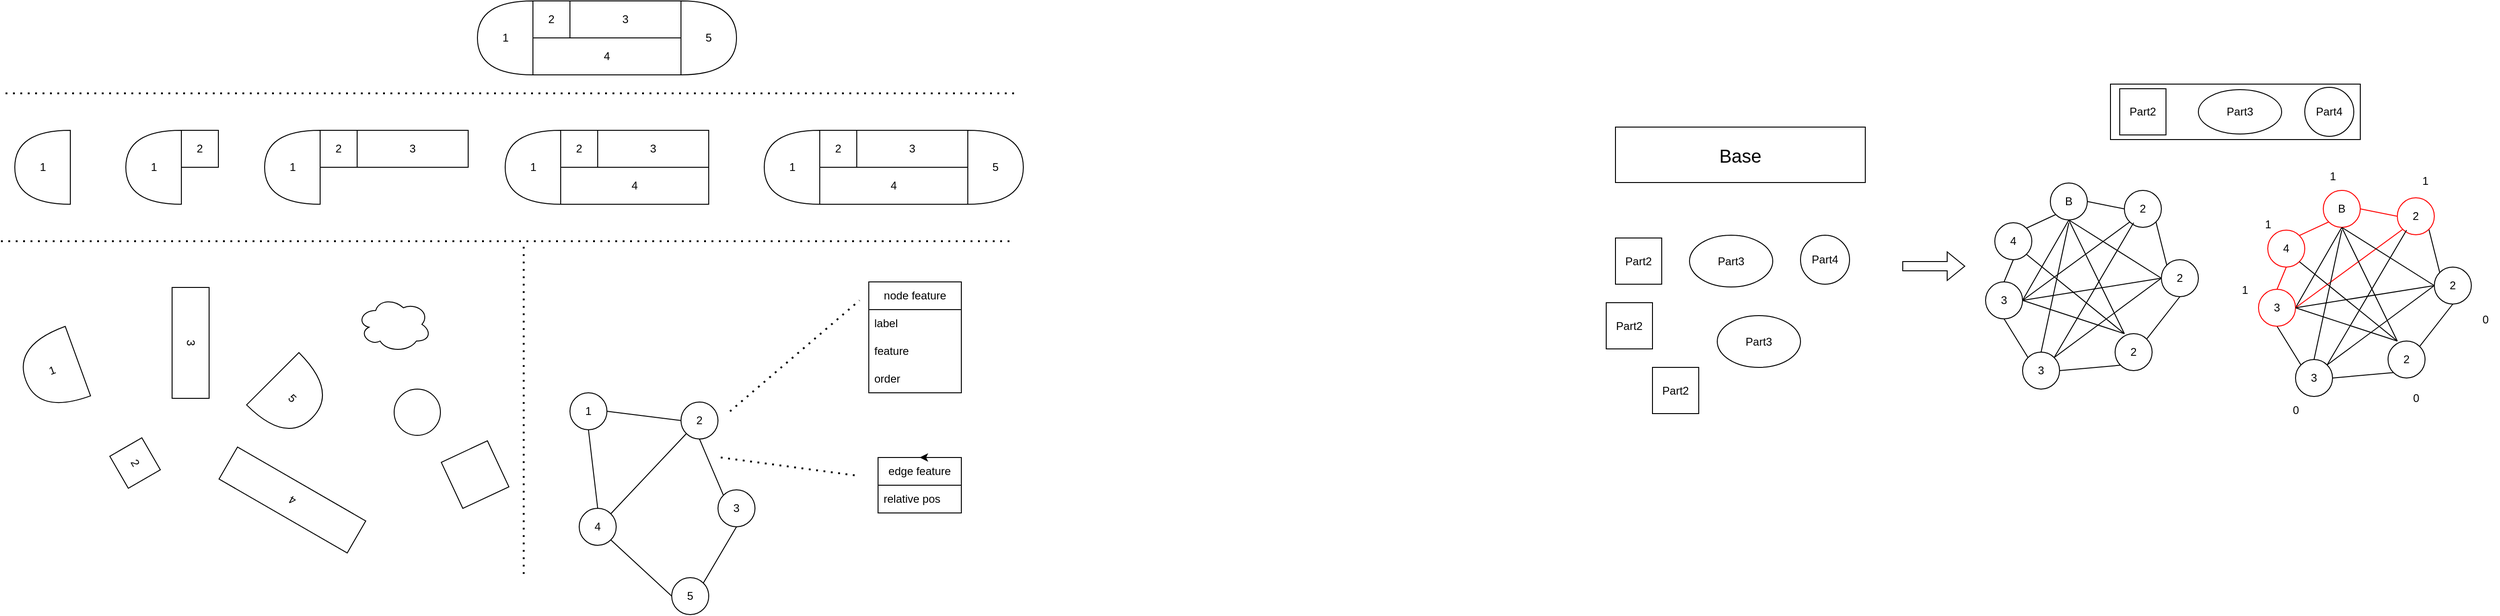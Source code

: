 <mxfile version="21.2.1" type="device">
  <diagram name="Page-1" id="t5FouNlxJUMaUiQwsQsk">
    <mxGraphModel dx="1819" dy="635" grid="1" gridSize="10" guides="1" tooltips="1" connect="1" arrows="1" fold="1" page="1" pageScale="1" pageWidth="827" pageHeight="1169" math="0" shadow="0">
      <root>
        <mxCell id="0" />
        <mxCell id="1" parent="0" />
        <mxCell id="TucZAH5Yyn0gXILIAprT-1" value="5" style="shape=or;whiteSpace=wrap;html=1;" parent="1" vertex="1">
          <mxGeometry x="730" y="100" width="60" height="80" as="geometry" />
        </mxCell>
        <mxCell id="TucZAH5Yyn0gXILIAprT-3" value="2" style="whiteSpace=wrap;html=1;aspect=fixed;" parent="1" vertex="1">
          <mxGeometry x="570" y="100" width="40" height="40" as="geometry" />
        </mxCell>
        <mxCell id="TucZAH5Yyn0gXILIAprT-4" value="3" style="rounded=0;whiteSpace=wrap;html=1;" parent="1" vertex="1">
          <mxGeometry x="610" y="100" width="120" height="40" as="geometry" />
        </mxCell>
        <mxCell id="TucZAH5Yyn0gXILIAprT-5" value="4" style="rounded=0;whiteSpace=wrap;html=1;" parent="1" vertex="1">
          <mxGeometry x="570" y="140" width="160" height="40" as="geometry" />
        </mxCell>
        <mxCell id="TucZAH5Yyn0gXILIAprT-7" value="" style="group" parent="1" vertex="1" connectable="0">
          <mxGeometry x="510" y="100" width="60" height="80" as="geometry" />
        </mxCell>
        <mxCell id="TucZAH5Yyn0gXILIAprT-2" value="" style="shape=or;whiteSpace=wrap;html=1;rotation=-180;" parent="TucZAH5Yyn0gXILIAprT-7" vertex="1">
          <mxGeometry width="60" height="80" as="geometry" />
        </mxCell>
        <mxCell id="TucZAH5Yyn0gXILIAprT-6" value="1" style="text;html=1;align=center;verticalAlign=middle;resizable=0;points=[];autosize=1;strokeColor=none;fillColor=none;" parent="TucZAH5Yyn0gXILIAprT-7" vertex="1">
          <mxGeometry x="15" y="25" width="30" height="30" as="geometry" />
        </mxCell>
        <mxCell id="TucZAH5Yyn0gXILIAprT-8" value="" style="group" parent="1" vertex="1" connectable="0">
          <mxGeometry x="10" y="240" width="60" height="80" as="geometry" />
        </mxCell>
        <mxCell id="TucZAH5Yyn0gXILIAprT-9" value="" style="shape=or;whiteSpace=wrap;html=1;rotation=-180;" parent="TucZAH5Yyn0gXILIAprT-8" vertex="1">
          <mxGeometry width="60" height="80" as="geometry" />
        </mxCell>
        <mxCell id="TucZAH5Yyn0gXILIAprT-10" value="1" style="text;html=1;align=center;verticalAlign=middle;resizable=0;points=[];autosize=1;strokeColor=none;fillColor=none;" parent="TucZAH5Yyn0gXILIAprT-8" vertex="1">
          <mxGeometry x="15" y="25" width="30" height="30" as="geometry" />
        </mxCell>
        <mxCell id="TucZAH5Yyn0gXILIAprT-12" value="3" style="rounded=0;whiteSpace=wrap;html=1;" parent="1" vertex="1">
          <mxGeometry x="380" y="240" width="120" height="40" as="geometry" />
        </mxCell>
        <mxCell id="TucZAH5Yyn0gXILIAprT-17" value="" style="group" parent="1" vertex="1" connectable="0">
          <mxGeometry x="130" y="240" width="60" height="80" as="geometry" />
        </mxCell>
        <mxCell id="TucZAH5Yyn0gXILIAprT-18" value="" style="shape=or;whiteSpace=wrap;html=1;rotation=-180;" parent="TucZAH5Yyn0gXILIAprT-17" vertex="1">
          <mxGeometry width="60" height="80" as="geometry" />
        </mxCell>
        <mxCell id="TucZAH5Yyn0gXILIAprT-19" value="1" style="text;html=1;align=center;verticalAlign=middle;resizable=0;points=[];autosize=1;strokeColor=none;fillColor=none;" parent="TucZAH5Yyn0gXILIAprT-17" vertex="1">
          <mxGeometry x="15" y="25" width="30" height="30" as="geometry" />
        </mxCell>
        <mxCell id="TucZAH5Yyn0gXILIAprT-20" value="2" style="whiteSpace=wrap;html=1;aspect=fixed;" parent="1" vertex="1">
          <mxGeometry x="190" y="240" width="40" height="40" as="geometry" />
        </mxCell>
        <mxCell id="TucZAH5Yyn0gXILIAprT-21" value="" style="group" parent="1" vertex="1" connectable="0">
          <mxGeometry x="280" y="240" width="60" height="80" as="geometry" />
        </mxCell>
        <mxCell id="TucZAH5Yyn0gXILIAprT-22" value="" style="shape=or;whiteSpace=wrap;html=1;rotation=-180;" parent="TucZAH5Yyn0gXILIAprT-21" vertex="1">
          <mxGeometry width="60" height="80" as="geometry" />
        </mxCell>
        <mxCell id="TucZAH5Yyn0gXILIAprT-23" value="1" style="text;html=1;align=center;verticalAlign=middle;resizable=0;points=[];autosize=1;strokeColor=none;fillColor=none;" parent="TucZAH5Yyn0gXILIAprT-21" vertex="1">
          <mxGeometry x="15" y="25" width="30" height="30" as="geometry" />
        </mxCell>
        <mxCell id="TucZAH5Yyn0gXILIAprT-24" value="2" style="whiteSpace=wrap;html=1;aspect=fixed;" parent="1" vertex="1">
          <mxGeometry x="340" y="240" width="40" height="40" as="geometry" />
        </mxCell>
        <mxCell id="TucZAH5Yyn0gXILIAprT-25" value="3" style="rounded=0;whiteSpace=wrap;html=1;" parent="1" vertex="1">
          <mxGeometry x="640" y="240" width="120" height="40" as="geometry" />
        </mxCell>
        <mxCell id="TucZAH5Yyn0gXILIAprT-26" value="" style="group" parent="1" vertex="1" connectable="0">
          <mxGeometry x="540" y="240" width="60" height="80" as="geometry" />
        </mxCell>
        <mxCell id="TucZAH5Yyn0gXILIAprT-27" value="" style="shape=or;whiteSpace=wrap;html=1;rotation=-180;" parent="TucZAH5Yyn0gXILIAprT-26" vertex="1">
          <mxGeometry width="60" height="80" as="geometry" />
        </mxCell>
        <mxCell id="TucZAH5Yyn0gXILIAprT-28" value="1" style="text;html=1;align=center;verticalAlign=middle;resizable=0;points=[];autosize=1;strokeColor=none;fillColor=none;" parent="TucZAH5Yyn0gXILIAprT-26" vertex="1">
          <mxGeometry x="15" y="25" width="30" height="30" as="geometry" />
        </mxCell>
        <mxCell id="TucZAH5Yyn0gXILIAprT-29" value="2" style="whiteSpace=wrap;html=1;aspect=fixed;" parent="1" vertex="1">
          <mxGeometry x="600" y="240" width="40" height="40" as="geometry" />
        </mxCell>
        <mxCell id="TucZAH5Yyn0gXILIAprT-30" value="4" style="rounded=0;whiteSpace=wrap;html=1;" parent="1" vertex="1">
          <mxGeometry x="600" y="280" width="160" height="40" as="geometry" />
        </mxCell>
        <mxCell id="TucZAH5Yyn0gXILIAprT-31" value="5" style="shape=or;whiteSpace=wrap;html=1;" parent="1" vertex="1">
          <mxGeometry x="1040" y="240" width="60" height="80" as="geometry" />
        </mxCell>
        <mxCell id="TucZAH5Yyn0gXILIAprT-32" value="2" style="whiteSpace=wrap;html=1;aspect=fixed;" parent="1" vertex="1">
          <mxGeometry x="880" y="240" width="40" height="40" as="geometry" />
        </mxCell>
        <mxCell id="TucZAH5Yyn0gXILIAprT-33" value="3" style="rounded=0;whiteSpace=wrap;html=1;" parent="1" vertex="1">
          <mxGeometry x="920" y="240" width="120" height="40" as="geometry" />
        </mxCell>
        <mxCell id="TucZAH5Yyn0gXILIAprT-34" value="4" style="rounded=0;whiteSpace=wrap;html=1;" parent="1" vertex="1">
          <mxGeometry x="880" y="280" width="160" height="40" as="geometry" />
        </mxCell>
        <mxCell id="TucZAH5Yyn0gXILIAprT-35" value="" style="group" parent="1" vertex="1" connectable="0">
          <mxGeometry x="820" y="240" width="60" height="80" as="geometry" />
        </mxCell>
        <mxCell id="TucZAH5Yyn0gXILIAprT-36" value="" style="shape=or;whiteSpace=wrap;html=1;rotation=-180;" parent="TucZAH5Yyn0gXILIAprT-35" vertex="1">
          <mxGeometry width="60" height="80" as="geometry" />
        </mxCell>
        <mxCell id="TucZAH5Yyn0gXILIAprT-37" value="1" style="text;html=1;align=center;verticalAlign=middle;resizable=0;points=[];autosize=1;strokeColor=none;fillColor=none;" parent="TucZAH5Yyn0gXILIAprT-35" vertex="1">
          <mxGeometry x="15" y="25" width="30" height="30" as="geometry" />
        </mxCell>
        <mxCell id="TucZAH5Yyn0gXILIAprT-38" value="5" style="shape=or;whiteSpace=wrap;html=1;rotation=45;" parent="1" vertex="1">
          <mxGeometry x="280" y="490" width="60" height="80" as="geometry" />
        </mxCell>
        <mxCell id="TucZAH5Yyn0gXILIAprT-39" value="2" style="whiteSpace=wrap;html=1;aspect=fixed;rotation=60;" parent="1" vertex="1">
          <mxGeometry x="120" y="580" width="40" height="40" as="geometry" />
        </mxCell>
        <mxCell id="TucZAH5Yyn0gXILIAprT-40" value="3" style="rounded=0;whiteSpace=wrap;html=1;rotation=90;" parent="1" vertex="1">
          <mxGeometry x="140" y="450" width="120" height="40" as="geometry" />
        </mxCell>
        <mxCell id="TucZAH5Yyn0gXILIAprT-41" value="4" style="rounded=0;whiteSpace=wrap;html=1;rotation=-150;" parent="1" vertex="1">
          <mxGeometry x="230" y="620" width="160" height="40" as="geometry" />
        </mxCell>
        <mxCell id="TucZAH5Yyn0gXILIAprT-42" value="" style="group;rotation=-20;" parent="1" vertex="1" connectable="0">
          <mxGeometry x="20" y="460" width="60" height="80" as="geometry" />
        </mxCell>
        <mxCell id="TucZAH5Yyn0gXILIAprT-43" value="" style="shape=or;whiteSpace=wrap;html=1;rotation=-200;" parent="TucZAH5Yyn0gXILIAprT-42" vertex="1">
          <mxGeometry width="60" height="80" as="geometry" />
        </mxCell>
        <mxCell id="TucZAH5Yyn0gXILIAprT-44" value="1" style="text;html=1;align=center;verticalAlign=middle;resizable=0;points=[];autosize=1;strokeColor=none;fillColor=none;rotation=-20;" parent="TucZAH5Yyn0gXILIAprT-42" vertex="1">
          <mxGeometry x="15" y="25" width="30" height="30" as="geometry" />
        </mxCell>
        <mxCell id="TucZAH5Yyn0gXILIAprT-45" value="" style="ellipse;whiteSpace=wrap;html=1;aspect=fixed;" parent="1" vertex="1">
          <mxGeometry x="420" y="520" width="50" height="50" as="geometry" />
        </mxCell>
        <mxCell id="TucZAH5Yyn0gXILIAprT-46" value="" style="ellipse;shape=cloud;whiteSpace=wrap;html=1;" parent="1" vertex="1">
          <mxGeometry x="380" y="420" width="80" height="60" as="geometry" />
        </mxCell>
        <mxCell id="TucZAH5Yyn0gXILIAprT-47" value="" style="whiteSpace=wrap;html=1;aspect=fixed;rotation=-25;" parent="1" vertex="1">
          <mxGeometry x="480" y="585" width="55" height="55" as="geometry" />
        </mxCell>
        <mxCell id="YpJqbOYXcXFQYlA_I8Vj-1" value="1" style="ellipse;whiteSpace=wrap;html=1;aspect=fixed;" parent="1" vertex="1">
          <mxGeometry x="610" y="524" width="40" height="40" as="geometry" />
        </mxCell>
        <mxCell id="YpJqbOYXcXFQYlA_I8Vj-6" style="rounded=0;orthogonalLoop=1;jettySize=auto;html=1;exitX=0;exitY=0.5;exitDx=0;exitDy=0;entryX=1;entryY=0.5;entryDx=0;entryDy=0;endArrow=none;endFill=0;" parent="1" source="YpJqbOYXcXFQYlA_I8Vj-2" target="YpJqbOYXcXFQYlA_I8Vj-1" edge="1">
          <mxGeometry relative="1" as="geometry" />
        </mxCell>
        <mxCell id="YpJqbOYXcXFQYlA_I8Vj-7" style="rounded=0;orthogonalLoop=1;jettySize=auto;html=1;exitX=0.5;exitY=1;exitDx=0;exitDy=0;entryX=0;entryY=0;entryDx=0;entryDy=0;endArrow=none;endFill=0;" parent="1" source="YpJqbOYXcXFQYlA_I8Vj-2" target="YpJqbOYXcXFQYlA_I8Vj-3" edge="1">
          <mxGeometry relative="1" as="geometry" />
        </mxCell>
        <mxCell id="YpJqbOYXcXFQYlA_I8Vj-2" value="2" style="ellipse;whiteSpace=wrap;html=1;aspect=fixed;" parent="1" vertex="1">
          <mxGeometry x="730" y="534" width="40" height="40" as="geometry" />
        </mxCell>
        <mxCell id="YpJqbOYXcXFQYlA_I8Vj-3" value="3" style="ellipse;whiteSpace=wrap;html=1;aspect=fixed;" parent="1" vertex="1">
          <mxGeometry x="770" y="629" width="40" height="40" as="geometry" />
        </mxCell>
        <mxCell id="YpJqbOYXcXFQYlA_I8Vj-8" style="rounded=0;orthogonalLoop=1;jettySize=auto;html=1;exitX=0.5;exitY=0;exitDx=0;exitDy=0;entryX=0.5;entryY=1;entryDx=0;entryDy=0;endArrow=none;endFill=0;" parent="1" source="YpJqbOYXcXFQYlA_I8Vj-4" target="YpJqbOYXcXFQYlA_I8Vj-1" edge="1">
          <mxGeometry relative="1" as="geometry" />
        </mxCell>
        <mxCell id="YpJqbOYXcXFQYlA_I8Vj-10" style="rounded=0;orthogonalLoop=1;jettySize=auto;html=1;exitX=1;exitY=0;exitDx=0;exitDy=0;entryX=0;entryY=1;entryDx=0;entryDy=0;endArrow=none;endFill=0;" parent="1" source="YpJqbOYXcXFQYlA_I8Vj-4" target="YpJqbOYXcXFQYlA_I8Vj-2" edge="1">
          <mxGeometry relative="1" as="geometry" />
        </mxCell>
        <mxCell id="YpJqbOYXcXFQYlA_I8Vj-11" style="rounded=0;orthogonalLoop=1;jettySize=auto;html=1;exitX=1;exitY=1;exitDx=0;exitDy=0;entryX=0;entryY=0.5;entryDx=0;entryDy=0;endArrow=none;endFill=0;" parent="1" source="YpJqbOYXcXFQYlA_I8Vj-4" target="YpJqbOYXcXFQYlA_I8Vj-5" edge="1">
          <mxGeometry relative="1" as="geometry" />
        </mxCell>
        <mxCell id="YpJqbOYXcXFQYlA_I8Vj-4" value="4" style="ellipse;whiteSpace=wrap;html=1;aspect=fixed;" parent="1" vertex="1">
          <mxGeometry x="620" y="649" width="40" height="40" as="geometry" />
        </mxCell>
        <mxCell id="YpJqbOYXcXFQYlA_I8Vj-12" style="rounded=0;orthogonalLoop=1;jettySize=auto;html=1;exitX=1;exitY=0;exitDx=0;exitDy=0;entryX=0.5;entryY=1;entryDx=0;entryDy=0;endArrow=none;endFill=0;" parent="1" source="YpJqbOYXcXFQYlA_I8Vj-5" target="YpJqbOYXcXFQYlA_I8Vj-3" edge="1">
          <mxGeometry relative="1" as="geometry" />
        </mxCell>
        <mxCell id="YpJqbOYXcXFQYlA_I8Vj-5" value="5" style="ellipse;whiteSpace=wrap;html=1;aspect=fixed;" parent="1" vertex="1">
          <mxGeometry x="720" y="724" width="40" height="40" as="geometry" />
        </mxCell>
        <mxCell id="YpJqbOYXcXFQYlA_I8Vj-13" value="node feature" style="swimlane;fontStyle=0;childLayout=stackLayout;horizontal=1;startSize=30;horizontalStack=0;resizeParent=1;resizeParentMax=0;resizeLast=0;collapsible=1;marginBottom=0;whiteSpace=wrap;html=1;" parent="1" vertex="1">
          <mxGeometry x="933" y="404" width="100" height="120" as="geometry" />
        </mxCell>
        <mxCell id="YpJqbOYXcXFQYlA_I8Vj-14" value="label" style="text;strokeColor=none;fillColor=none;align=left;verticalAlign=middle;spacingLeft=4;spacingRight=4;overflow=hidden;points=[[0,0.5],[1,0.5]];portConstraint=eastwest;rotatable=0;whiteSpace=wrap;html=1;" parent="YpJqbOYXcXFQYlA_I8Vj-13" vertex="1">
          <mxGeometry y="30" width="100" height="30" as="geometry" />
        </mxCell>
        <mxCell id="YpJqbOYXcXFQYlA_I8Vj-15" value="feature" style="text;strokeColor=none;fillColor=none;align=left;verticalAlign=middle;spacingLeft=4;spacingRight=4;overflow=hidden;points=[[0,0.5],[1,0.5]];portConstraint=eastwest;rotatable=0;whiteSpace=wrap;html=1;" parent="YpJqbOYXcXFQYlA_I8Vj-13" vertex="1">
          <mxGeometry y="60" width="100" height="30" as="geometry" />
        </mxCell>
        <mxCell id="YpJqbOYXcXFQYlA_I8Vj-16" value="order" style="text;strokeColor=none;fillColor=none;align=left;verticalAlign=middle;spacingLeft=4;spacingRight=4;overflow=hidden;points=[[0,0.5],[1,0.5]];portConstraint=eastwest;rotatable=0;whiteSpace=wrap;html=1;" parent="YpJqbOYXcXFQYlA_I8Vj-13" vertex="1">
          <mxGeometry y="90" width="100" height="30" as="geometry" />
        </mxCell>
        <mxCell id="YpJqbOYXcXFQYlA_I8Vj-19" value="" style="endArrow=none;dashed=1;html=1;dashPattern=1 3;strokeWidth=2;rounded=0;" parent="1" edge="1">
          <mxGeometry width="50" height="50" relative="1" as="geometry">
            <mxPoint x="783" y="544" as="sourcePoint" />
            <mxPoint x="923" y="424" as="targetPoint" />
          </mxGeometry>
        </mxCell>
        <mxCell id="YpJqbOYXcXFQYlA_I8Vj-21" value="edge feature" style="swimlane;fontStyle=0;childLayout=stackLayout;horizontal=1;startSize=30;horizontalStack=0;resizeParent=1;resizeParentMax=0;resizeLast=0;collapsible=1;marginBottom=0;whiteSpace=wrap;html=1;" parent="1" vertex="1">
          <mxGeometry x="943" y="594" width="90" height="60" as="geometry" />
        </mxCell>
        <mxCell id="YpJqbOYXcXFQYlA_I8Vj-22" value="relative pos" style="text;strokeColor=none;fillColor=none;align=left;verticalAlign=middle;spacingLeft=4;spacingRight=4;overflow=hidden;points=[[0,0.5],[1,0.5]];portConstraint=eastwest;rotatable=0;whiteSpace=wrap;html=1;" parent="YpJqbOYXcXFQYlA_I8Vj-21" vertex="1">
          <mxGeometry y="30" width="90" height="30" as="geometry" />
        </mxCell>
        <mxCell id="YpJqbOYXcXFQYlA_I8Vj-26" style="edgeStyle=orthogonalEdgeStyle;rounded=0;orthogonalLoop=1;jettySize=auto;html=1;exitX=0.75;exitY=0;exitDx=0;exitDy=0;entryX=0.5;entryY=0;entryDx=0;entryDy=0;" parent="1" source="YpJqbOYXcXFQYlA_I8Vj-21" target="YpJqbOYXcXFQYlA_I8Vj-21" edge="1">
          <mxGeometry relative="1" as="geometry" />
        </mxCell>
        <mxCell id="YpJqbOYXcXFQYlA_I8Vj-27" value="" style="endArrow=none;dashed=1;html=1;dashPattern=1 3;strokeWidth=2;rounded=0;" parent="1" edge="1">
          <mxGeometry width="50" height="50" relative="1" as="geometry">
            <mxPoint x="773" y="594" as="sourcePoint" />
            <mxPoint x="923" y="614" as="targetPoint" />
          </mxGeometry>
        </mxCell>
        <mxCell id="XgMX9Aq9Zta1VLVGYXDT-1" value="" style="endArrow=none;dashed=1;html=1;dashPattern=1 3;strokeWidth=2;rounded=0;" parent="1" edge="1">
          <mxGeometry width="50" height="50" relative="1" as="geometry">
            <mxPoint y="200" as="sourcePoint" />
            <mxPoint x="1090" y="200" as="targetPoint" />
          </mxGeometry>
        </mxCell>
        <mxCell id="XgMX9Aq9Zta1VLVGYXDT-2" value="" style="endArrow=none;dashed=1;html=1;dashPattern=1 3;strokeWidth=2;rounded=0;" parent="1" edge="1">
          <mxGeometry width="50" height="50" relative="1" as="geometry">
            <mxPoint x="-5" y="360" as="sourcePoint" />
            <mxPoint x="1085" y="360" as="targetPoint" />
          </mxGeometry>
        </mxCell>
        <mxCell id="XgMX9Aq9Zta1VLVGYXDT-3" value="" style="endArrow=none;dashed=1;html=1;dashPattern=1 3;strokeWidth=2;rounded=0;" parent="1" edge="1">
          <mxGeometry width="50" height="50" relative="1" as="geometry">
            <mxPoint x="560" y="720" as="sourcePoint" />
            <mxPoint x="560" y="360" as="targetPoint" />
          </mxGeometry>
        </mxCell>
        <mxCell id="BSkCamuPjItsBN7cK3fT-1" value="Base" style="rounded=0;whiteSpace=wrap;html=1;fontSize=20;" vertex="1" parent="1">
          <mxGeometry x="1740" y="236.5" width="270" height="60" as="geometry" />
        </mxCell>
        <mxCell id="BSkCamuPjItsBN7cK3fT-2" value="Part2" style="whiteSpace=wrap;html=1;aspect=fixed;" vertex="1" parent="1">
          <mxGeometry x="1740" y="356.5" width="50" height="50" as="geometry" />
        </mxCell>
        <mxCell id="BSkCamuPjItsBN7cK3fT-4" value="Part3" style="ellipse;whiteSpace=wrap;html=1;" vertex="1" parent="1">
          <mxGeometry x="1820" y="353.5" width="90" height="56" as="geometry" />
        </mxCell>
        <mxCell id="BSkCamuPjItsBN7cK3fT-5" value="Part4" style="ellipse;whiteSpace=wrap;html=1;aspect=fixed;" vertex="1" parent="1">
          <mxGeometry x="1940" y="353.5" width="53" height="53" as="geometry" />
        </mxCell>
        <mxCell id="BSkCamuPjItsBN7cK3fT-6" value="Part2" style="whiteSpace=wrap;html=1;aspect=fixed;" vertex="1" parent="1">
          <mxGeometry x="1730" y="426.5" width="50" height="50" as="geometry" />
        </mxCell>
        <mxCell id="BSkCamuPjItsBN7cK3fT-7" value="Part2" style="whiteSpace=wrap;html=1;aspect=fixed;" vertex="1" parent="1">
          <mxGeometry x="1780" y="496.5" width="50" height="50" as="geometry" />
        </mxCell>
        <mxCell id="BSkCamuPjItsBN7cK3fT-8" value="Part3" style="ellipse;whiteSpace=wrap;html=1;" vertex="1" parent="1">
          <mxGeometry x="1850" y="440.5" width="90" height="56" as="geometry" />
        </mxCell>
        <mxCell id="BSkCamuPjItsBN7cK3fT-9" value="2" style="ellipse;whiteSpace=wrap;html=1;aspect=fixed;" vertex="1" parent="1">
          <mxGeometry x="2330" y="380" width="40" height="40" as="geometry" />
        </mxCell>
        <mxCell id="BSkCamuPjItsBN7cK3fT-20" style="rounded=0;orthogonalLoop=1;jettySize=auto;html=1;exitX=1;exitY=0.5;exitDx=0;exitDy=0;entryX=0;entryY=0.5;entryDx=0;entryDy=0;endArrow=none;endFill=0;" edge="1" parent="1" source="BSkCamuPjItsBN7cK3fT-10" target="BSkCamuPjItsBN7cK3fT-18">
          <mxGeometry relative="1" as="geometry" />
        </mxCell>
        <mxCell id="BSkCamuPjItsBN7cK3fT-21" style="rounded=0;orthogonalLoop=1;jettySize=auto;html=1;exitX=0;exitY=1;exitDx=0;exitDy=0;entryX=1;entryY=0;entryDx=0;entryDy=0;endArrow=none;endFill=0;" edge="1" parent="1" source="BSkCamuPjItsBN7cK3fT-10" target="BSkCamuPjItsBN7cK3fT-19">
          <mxGeometry relative="1" as="geometry" />
        </mxCell>
        <mxCell id="BSkCamuPjItsBN7cK3fT-27" style="rounded=0;orthogonalLoop=1;jettySize=auto;html=1;exitX=0.5;exitY=1;exitDx=0;exitDy=0;entryX=1;entryY=0.5;entryDx=0;entryDy=0;endArrow=none;endFill=0;" edge="1" parent="1" source="BSkCamuPjItsBN7cK3fT-10" target="BSkCamuPjItsBN7cK3fT-15">
          <mxGeometry relative="1" as="geometry" />
        </mxCell>
        <mxCell id="BSkCamuPjItsBN7cK3fT-10" value="B" style="ellipse;whiteSpace=wrap;html=1;aspect=fixed;" vertex="1" parent="1">
          <mxGeometry x="2210" y="297" width="40" height="40" as="geometry" />
        </mxCell>
        <mxCell id="BSkCamuPjItsBN7cK3fT-11" value="" style="rounded=0;whiteSpace=wrap;html=1;fontSize=20;" vertex="1" parent="1">
          <mxGeometry x="2275" y="190" width="270" height="60" as="geometry" />
        </mxCell>
        <mxCell id="BSkCamuPjItsBN7cK3fT-12" value="Part2" style="whiteSpace=wrap;html=1;aspect=fixed;" vertex="1" parent="1">
          <mxGeometry x="2285" y="195" width="50" height="50" as="geometry" />
        </mxCell>
        <mxCell id="BSkCamuPjItsBN7cK3fT-13" value="Part3" style="ellipse;whiteSpace=wrap;html=1;" vertex="1" parent="1">
          <mxGeometry x="2370" y="196" width="90" height="48" as="geometry" />
        </mxCell>
        <mxCell id="BSkCamuPjItsBN7cK3fT-14" value="Part4" style="ellipse;whiteSpace=wrap;html=1;aspect=fixed;" vertex="1" parent="1">
          <mxGeometry x="2485" y="193.5" width="53" height="53" as="geometry" />
        </mxCell>
        <mxCell id="BSkCamuPjItsBN7cK3fT-23" style="rounded=0;orthogonalLoop=1;jettySize=auto;html=1;exitX=0.5;exitY=1;exitDx=0;exitDy=0;entryX=0;entryY=0;entryDx=0;entryDy=0;endArrow=none;endFill=0;" edge="1" parent="1" source="BSkCamuPjItsBN7cK3fT-15" target="BSkCamuPjItsBN7cK3fT-16">
          <mxGeometry relative="1" as="geometry" />
        </mxCell>
        <mxCell id="BSkCamuPjItsBN7cK3fT-15" value="3" style="ellipse;whiteSpace=wrap;html=1;aspect=fixed;" vertex="1" parent="1">
          <mxGeometry x="2140" y="404" width="40" height="40" as="geometry" />
        </mxCell>
        <mxCell id="BSkCamuPjItsBN7cK3fT-25" style="rounded=0;orthogonalLoop=1;jettySize=auto;html=1;exitX=1;exitY=0.5;exitDx=0;exitDy=0;entryX=0;entryY=1;entryDx=0;entryDy=0;endArrow=none;endFill=0;" edge="1" parent="1" source="BSkCamuPjItsBN7cK3fT-16" target="BSkCamuPjItsBN7cK3fT-17">
          <mxGeometry relative="1" as="geometry" />
        </mxCell>
        <mxCell id="BSkCamuPjItsBN7cK3fT-16" value="3" style="ellipse;whiteSpace=wrap;html=1;aspect=fixed;" vertex="1" parent="1">
          <mxGeometry x="2180" y="480" width="40" height="40" as="geometry" />
        </mxCell>
        <mxCell id="BSkCamuPjItsBN7cK3fT-26" style="rounded=0;orthogonalLoop=1;jettySize=auto;html=1;exitX=1;exitY=0;exitDx=0;exitDy=0;entryX=0.5;entryY=1;entryDx=0;entryDy=0;endArrow=none;endFill=0;" edge="1" parent="1" source="BSkCamuPjItsBN7cK3fT-17" target="BSkCamuPjItsBN7cK3fT-9">
          <mxGeometry relative="1" as="geometry" />
        </mxCell>
        <mxCell id="BSkCamuPjItsBN7cK3fT-17" value="2" style="ellipse;whiteSpace=wrap;html=1;aspect=fixed;" vertex="1" parent="1">
          <mxGeometry x="2280" y="460" width="40" height="40" as="geometry" />
        </mxCell>
        <mxCell id="BSkCamuPjItsBN7cK3fT-24" style="rounded=0;orthogonalLoop=1;jettySize=auto;html=1;exitX=1;exitY=1;exitDx=0;exitDy=0;entryX=0;entryY=0;entryDx=0;entryDy=0;endArrow=none;endFill=0;" edge="1" parent="1" source="BSkCamuPjItsBN7cK3fT-18" target="BSkCamuPjItsBN7cK3fT-9">
          <mxGeometry relative="1" as="geometry" />
        </mxCell>
        <mxCell id="BSkCamuPjItsBN7cK3fT-18" value="2" style="ellipse;whiteSpace=wrap;html=1;aspect=fixed;" vertex="1" parent="1">
          <mxGeometry x="2290" y="305" width="40" height="40" as="geometry" />
        </mxCell>
        <mxCell id="BSkCamuPjItsBN7cK3fT-22" style="rounded=0;orthogonalLoop=1;jettySize=auto;html=1;exitX=0.5;exitY=1;exitDx=0;exitDy=0;entryX=0.5;entryY=0;entryDx=0;entryDy=0;endArrow=none;endFill=0;" edge="1" parent="1" source="BSkCamuPjItsBN7cK3fT-19" target="BSkCamuPjItsBN7cK3fT-15">
          <mxGeometry relative="1" as="geometry" />
        </mxCell>
        <mxCell id="BSkCamuPjItsBN7cK3fT-19" value="4" style="ellipse;whiteSpace=wrap;html=1;aspect=fixed;" vertex="1" parent="1">
          <mxGeometry x="2150" y="340" width="40" height="40" as="geometry" />
        </mxCell>
        <mxCell id="BSkCamuPjItsBN7cK3fT-28" value="" style="endArrow=none;html=1;rounded=0;exitX=1;exitY=0.5;exitDx=0;exitDy=0;entryX=0;entryY=1;entryDx=0;entryDy=0;" edge="1" parent="1" source="BSkCamuPjItsBN7cK3fT-15" target="BSkCamuPjItsBN7cK3fT-18">
          <mxGeometry width="50" height="50" relative="1" as="geometry">
            <mxPoint x="2230" y="425" as="sourcePoint" />
            <mxPoint x="2280" y="375" as="targetPoint" />
          </mxGeometry>
        </mxCell>
        <mxCell id="BSkCamuPjItsBN7cK3fT-29" value="" style="endArrow=none;html=1;rounded=0;exitX=1;exitY=0.5;exitDx=0;exitDy=0;entryX=0;entryY=0.5;entryDx=0;entryDy=0;" edge="1" parent="1" source="BSkCamuPjItsBN7cK3fT-15" target="BSkCamuPjItsBN7cK3fT-9">
          <mxGeometry width="50" height="50" relative="1" as="geometry">
            <mxPoint x="2190" y="434" as="sourcePoint" />
            <mxPoint x="2306" y="349" as="targetPoint" />
          </mxGeometry>
        </mxCell>
        <mxCell id="BSkCamuPjItsBN7cK3fT-31" value="" style="endArrow=none;html=1;rounded=0;exitX=1;exitY=0.5;exitDx=0;exitDy=0;entryX=0.25;entryY=0;entryDx=0;entryDy=0;entryPerimeter=0;" edge="1" parent="1" source="BSkCamuPjItsBN7cK3fT-15" target="BSkCamuPjItsBN7cK3fT-17">
          <mxGeometry width="50" height="50" relative="1" as="geometry">
            <mxPoint x="2190" y="434" as="sourcePoint" />
            <mxPoint x="2210" y="490" as="targetPoint" />
          </mxGeometry>
        </mxCell>
        <mxCell id="BSkCamuPjItsBN7cK3fT-32" value="" style="endArrow=none;html=1;rounded=0;exitX=1;exitY=1;exitDx=0;exitDy=0;" edge="1" parent="1" source="BSkCamuPjItsBN7cK3fT-19">
          <mxGeometry width="50" height="50" relative="1" as="geometry">
            <mxPoint x="2190" y="434" as="sourcePoint" />
            <mxPoint x="2290" y="460" as="targetPoint" />
          </mxGeometry>
        </mxCell>
        <mxCell id="BSkCamuPjItsBN7cK3fT-33" value="" style="endArrow=none;html=1;rounded=0;exitX=0.5;exitY=1;exitDx=0;exitDy=0;" edge="1" parent="1" source="BSkCamuPjItsBN7cK3fT-10">
          <mxGeometry width="50" height="50" relative="1" as="geometry">
            <mxPoint x="2194" y="384" as="sourcePoint" />
            <mxPoint x="2290" y="460" as="targetPoint" />
          </mxGeometry>
        </mxCell>
        <mxCell id="BSkCamuPjItsBN7cK3fT-34" value="" style="endArrow=none;html=1;rounded=0;entryX=1;entryY=0;entryDx=0;entryDy=0;" edge="1" parent="1" target="BSkCamuPjItsBN7cK3fT-16">
          <mxGeometry width="50" height="50" relative="1" as="geometry">
            <mxPoint x="2300" y="340" as="sourcePoint" />
            <mxPoint x="2300" y="470" as="targetPoint" />
          </mxGeometry>
        </mxCell>
        <mxCell id="BSkCamuPjItsBN7cK3fT-35" value="" style="endArrow=none;html=1;rounded=0;entryX=1;entryY=0;entryDx=0;entryDy=0;" edge="1" parent="1" target="BSkCamuPjItsBN7cK3fT-16">
          <mxGeometry width="50" height="50" relative="1" as="geometry">
            <mxPoint x="2330" y="400" as="sourcePoint" />
            <mxPoint x="2224" y="496" as="targetPoint" />
          </mxGeometry>
        </mxCell>
        <mxCell id="BSkCamuPjItsBN7cK3fT-36" value="" style="endArrow=none;html=1;rounded=0;exitX=0.5;exitY=1;exitDx=0;exitDy=0;" edge="1" parent="1" source="BSkCamuPjItsBN7cK3fT-10">
          <mxGeometry width="50" height="50" relative="1" as="geometry">
            <mxPoint x="2240" y="347" as="sourcePoint" />
            <mxPoint x="2330" y="400" as="targetPoint" />
          </mxGeometry>
        </mxCell>
        <mxCell id="BSkCamuPjItsBN7cK3fT-37" value="" style="endArrow=none;html=1;rounded=0;entryX=0.5;entryY=0;entryDx=0;entryDy=0;" edge="1" parent="1" target="BSkCamuPjItsBN7cK3fT-16">
          <mxGeometry width="50" height="50" relative="1" as="geometry">
            <mxPoint x="2230" y="340" as="sourcePoint" />
            <mxPoint x="2310" y="480" as="targetPoint" />
          </mxGeometry>
        </mxCell>
        <mxCell id="BSkCamuPjItsBN7cK3fT-39" value="2" style="ellipse;whiteSpace=wrap;html=1;aspect=fixed;" vertex="1" parent="1">
          <mxGeometry x="2625" y="388" width="40" height="40" as="geometry" />
        </mxCell>
        <mxCell id="BSkCamuPjItsBN7cK3fT-40" style="rounded=0;orthogonalLoop=1;jettySize=auto;html=1;exitX=1;exitY=0.5;exitDx=0;exitDy=0;entryX=0;entryY=0.5;entryDx=0;entryDy=0;endArrow=none;endFill=0;strokeColor=#FF0000;" edge="1" parent="1" source="BSkCamuPjItsBN7cK3fT-43" target="BSkCamuPjItsBN7cK3fT-51">
          <mxGeometry relative="1" as="geometry" />
        </mxCell>
        <mxCell id="BSkCamuPjItsBN7cK3fT-41" style="rounded=0;orthogonalLoop=1;jettySize=auto;html=1;exitX=0;exitY=1;exitDx=0;exitDy=0;entryX=1;entryY=0;entryDx=0;entryDy=0;endArrow=none;endFill=0;strokeColor=#FF0000;" edge="1" parent="1" source="BSkCamuPjItsBN7cK3fT-43" target="BSkCamuPjItsBN7cK3fT-53">
          <mxGeometry relative="1" as="geometry" />
        </mxCell>
        <mxCell id="BSkCamuPjItsBN7cK3fT-42" style="rounded=0;orthogonalLoop=1;jettySize=auto;html=1;exitX=0.5;exitY=1;exitDx=0;exitDy=0;entryX=1;entryY=0.5;entryDx=0;entryDy=0;endArrow=none;endFill=0;" edge="1" parent="1" source="BSkCamuPjItsBN7cK3fT-43" target="BSkCamuPjItsBN7cK3fT-45">
          <mxGeometry relative="1" as="geometry" />
        </mxCell>
        <mxCell id="BSkCamuPjItsBN7cK3fT-43" value="B" style="ellipse;whiteSpace=wrap;html=1;aspect=fixed;strokeColor=#FF0000;" vertex="1" parent="1">
          <mxGeometry x="2505" y="305" width="40" height="40" as="geometry" />
        </mxCell>
        <mxCell id="BSkCamuPjItsBN7cK3fT-44" style="rounded=0;orthogonalLoop=1;jettySize=auto;html=1;exitX=0.5;exitY=1;exitDx=0;exitDy=0;entryX=0;entryY=0;entryDx=0;entryDy=0;endArrow=none;endFill=0;" edge="1" parent="1" source="BSkCamuPjItsBN7cK3fT-45" target="BSkCamuPjItsBN7cK3fT-47">
          <mxGeometry relative="1" as="geometry" />
        </mxCell>
        <mxCell id="BSkCamuPjItsBN7cK3fT-45" value="3" style="ellipse;whiteSpace=wrap;html=1;aspect=fixed;strokeColor=#FF0000;" vertex="1" parent="1">
          <mxGeometry x="2435" y="412" width="40" height="40" as="geometry" />
        </mxCell>
        <mxCell id="BSkCamuPjItsBN7cK3fT-46" style="rounded=0;orthogonalLoop=1;jettySize=auto;html=1;exitX=1;exitY=0.5;exitDx=0;exitDy=0;entryX=0;entryY=1;entryDx=0;entryDy=0;endArrow=none;endFill=0;" edge="1" parent="1" source="BSkCamuPjItsBN7cK3fT-47" target="BSkCamuPjItsBN7cK3fT-49">
          <mxGeometry relative="1" as="geometry" />
        </mxCell>
        <mxCell id="BSkCamuPjItsBN7cK3fT-47" value="3" style="ellipse;whiteSpace=wrap;html=1;aspect=fixed;" vertex="1" parent="1">
          <mxGeometry x="2475" y="488" width="40" height="40" as="geometry" />
        </mxCell>
        <mxCell id="BSkCamuPjItsBN7cK3fT-48" style="rounded=0;orthogonalLoop=1;jettySize=auto;html=1;exitX=1;exitY=0;exitDx=0;exitDy=0;entryX=0.5;entryY=1;entryDx=0;entryDy=0;endArrow=none;endFill=0;" edge="1" parent="1" source="BSkCamuPjItsBN7cK3fT-49" target="BSkCamuPjItsBN7cK3fT-39">
          <mxGeometry relative="1" as="geometry" />
        </mxCell>
        <mxCell id="BSkCamuPjItsBN7cK3fT-49" value="2" style="ellipse;whiteSpace=wrap;html=1;aspect=fixed;" vertex="1" parent="1">
          <mxGeometry x="2575" y="468" width="40" height="40" as="geometry" />
        </mxCell>
        <mxCell id="BSkCamuPjItsBN7cK3fT-50" style="rounded=0;orthogonalLoop=1;jettySize=auto;html=1;exitX=1;exitY=1;exitDx=0;exitDy=0;entryX=0;entryY=0;entryDx=0;entryDy=0;endArrow=none;endFill=0;" edge="1" parent="1" source="BSkCamuPjItsBN7cK3fT-51" target="BSkCamuPjItsBN7cK3fT-39">
          <mxGeometry relative="1" as="geometry" />
        </mxCell>
        <mxCell id="BSkCamuPjItsBN7cK3fT-51" value="2" style="ellipse;whiteSpace=wrap;html=1;aspect=fixed;strokeColor=#FF0000;" vertex="1" parent="1">
          <mxGeometry x="2585" y="313" width="40" height="40" as="geometry" />
        </mxCell>
        <mxCell id="BSkCamuPjItsBN7cK3fT-52" style="rounded=0;orthogonalLoop=1;jettySize=auto;html=1;exitX=0.5;exitY=1;exitDx=0;exitDy=0;entryX=0.5;entryY=0;entryDx=0;entryDy=0;endArrow=none;endFill=0;strokeColor=#FF0000;" edge="1" parent="1" source="BSkCamuPjItsBN7cK3fT-53" target="BSkCamuPjItsBN7cK3fT-45">
          <mxGeometry relative="1" as="geometry" />
        </mxCell>
        <mxCell id="BSkCamuPjItsBN7cK3fT-53" value="4" style="ellipse;whiteSpace=wrap;html=1;aspect=fixed;strokeColor=#FF0000;" vertex="1" parent="1">
          <mxGeometry x="2445" y="348" width="40" height="40" as="geometry" />
        </mxCell>
        <mxCell id="BSkCamuPjItsBN7cK3fT-54" value="" style="endArrow=none;html=1;rounded=0;exitX=1;exitY=0.5;exitDx=0;exitDy=0;entryX=0;entryY=1;entryDx=0;entryDy=0;strokeColor=#FF0000;" edge="1" parent="1" source="BSkCamuPjItsBN7cK3fT-45" target="BSkCamuPjItsBN7cK3fT-51">
          <mxGeometry width="50" height="50" relative="1" as="geometry">
            <mxPoint x="2525" y="433" as="sourcePoint" />
            <mxPoint x="2575" y="383" as="targetPoint" />
          </mxGeometry>
        </mxCell>
        <mxCell id="BSkCamuPjItsBN7cK3fT-55" value="" style="endArrow=none;html=1;rounded=0;exitX=1;exitY=0.5;exitDx=0;exitDy=0;entryX=0;entryY=0.5;entryDx=0;entryDy=0;" edge="1" parent="1" source="BSkCamuPjItsBN7cK3fT-45" target="BSkCamuPjItsBN7cK3fT-39">
          <mxGeometry width="50" height="50" relative="1" as="geometry">
            <mxPoint x="2485" y="442" as="sourcePoint" />
            <mxPoint x="2601" y="357" as="targetPoint" />
          </mxGeometry>
        </mxCell>
        <mxCell id="BSkCamuPjItsBN7cK3fT-56" value="" style="endArrow=none;html=1;rounded=0;exitX=1;exitY=0.5;exitDx=0;exitDy=0;entryX=0.25;entryY=0;entryDx=0;entryDy=0;entryPerimeter=0;" edge="1" parent="1" source="BSkCamuPjItsBN7cK3fT-45" target="BSkCamuPjItsBN7cK3fT-49">
          <mxGeometry width="50" height="50" relative="1" as="geometry">
            <mxPoint x="2485" y="442" as="sourcePoint" />
            <mxPoint x="2505" y="498" as="targetPoint" />
          </mxGeometry>
        </mxCell>
        <mxCell id="BSkCamuPjItsBN7cK3fT-57" value="" style="endArrow=none;html=1;rounded=0;exitX=1;exitY=1;exitDx=0;exitDy=0;" edge="1" parent="1" source="BSkCamuPjItsBN7cK3fT-53">
          <mxGeometry width="50" height="50" relative="1" as="geometry">
            <mxPoint x="2485" y="442" as="sourcePoint" />
            <mxPoint x="2585" y="468" as="targetPoint" />
          </mxGeometry>
        </mxCell>
        <mxCell id="BSkCamuPjItsBN7cK3fT-58" value="" style="endArrow=none;html=1;rounded=0;exitX=0.5;exitY=1;exitDx=0;exitDy=0;" edge="1" parent="1" source="BSkCamuPjItsBN7cK3fT-43">
          <mxGeometry width="50" height="50" relative="1" as="geometry">
            <mxPoint x="2489" y="392" as="sourcePoint" />
            <mxPoint x="2585" y="468" as="targetPoint" />
          </mxGeometry>
        </mxCell>
        <mxCell id="BSkCamuPjItsBN7cK3fT-59" value="" style="endArrow=none;html=1;rounded=0;entryX=1;entryY=0;entryDx=0;entryDy=0;" edge="1" parent="1" target="BSkCamuPjItsBN7cK3fT-47">
          <mxGeometry width="50" height="50" relative="1" as="geometry">
            <mxPoint x="2595" y="348" as="sourcePoint" />
            <mxPoint x="2595" y="478" as="targetPoint" />
          </mxGeometry>
        </mxCell>
        <mxCell id="BSkCamuPjItsBN7cK3fT-60" value="" style="endArrow=none;html=1;rounded=0;entryX=1;entryY=0;entryDx=0;entryDy=0;" edge="1" parent="1" target="BSkCamuPjItsBN7cK3fT-47">
          <mxGeometry width="50" height="50" relative="1" as="geometry">
            <mxPoint x="2625" y="408" as="sourcePoint" />
            <mxPoint x="2519" y="504" as="targetPoint" />
          </mxGeometry>
        </mxCell>
        <mxCell id="BSkCamuPjItsBN7cK3fT-61" value="" style="endArrow=none;html=1;rounded=0;exitX=0.5;exitY=1;exitDx=0;exitDy=0;" edge="1" parent="1" source="BSkCamuPjItsBN7cK3fT-43">
          <mxGeometry width="50" height="50" relative="1" as="geometry">
            <mxPoint x="2535" y="355" as="sourcePoint" />
            <mxPoint x="2625" y="408" as="targetPoint" />
          </mxGeometry>
        </mxCell>
        <mxCell id="BSkCamuPjItsBN7cK3fT-62" value="" style="endArrow=none;html=1;rounded=0;entryX=0.5;entryY=0;entryDx=0;entryDy=0;" edge="1" parent="1" target="BSkCamuPjItsBN7cK3fT-47">
          <mxGeometry width="50" height="50" relative="1" as="geometry">
            <mxPoint x="2525" y="348" as="sourcePoint" />
            <mxPoint x="2605" y="488" as="targetPoint" />
          </mxGeometry>
        </mxCell>
        <mxCell id="BSkCamuPjItsBN7cK3fT-65" value="" style="shape=flexArrow;endArrow=classic;html=1;rounded=0;" edge="1" parent="1">
          <mxGeometry width="50" height="50" relative="1" as="geometry">
            <mxPoint x="2050" y="387" as="sourcePoint" />
            <mxPoint x="2118" y="387" as="targetPoint" />
          </mxGeometry>
        </mxCell>
        <mxCell id="BSkCamuPjItsBN7cK3fT-66" value="1" style="text;html=1;align=center;verticalAlign=middle;resizable=0;points=[];autosize=1;strokeColor=none;fillColor=none;" vertex="1" parent="1">
          <mxGeometry x="2500" y="275" width="30" height="30" as="geometry" />
        </mxCell>
        <mxCell id="BSkCamuPjItsBN7cK3fT-67" value="1" style="text;html=1;align=center;verticalAlign=middle;resizable=0;points=[];autosize=1;strokeColor=none;fillColor=none;" vertex="1" parent="1">
          <mxGeometry x="2600" y="280" width="30" height="30" as="geometry" />
        </mxCell>
        <mxCell id="BSkCamuPjItsBN7cK3fT-68" value="1" style="text;html=1;align=center;verticalAlign=middle;resizable=0;points=[];autosize=1;strokeColor=none;fillColor=none;" vertex="1" parent="1">
          <mxGeometry x="2430" y="326.5" width="30" height="30" as="geometry" />
        </mxCell>
        <mxCell id="BSkCamuPjItsBN7cK3fT-69" value="1" style="text;html=1;align=center;verticalAlign=middle;resizable=0;points=[];autosize=1;strokeColor=none;fillColor=none;" vertex="1" parent="1">
          <mxGeometry x="2405" y="398" width="30" height="30" as="geometry" />
        </mxCell>
        <mxCell id="BSkCamuPjItsBN7cK3fT-70" value="0" style="text;html=1;align=center;verticalAlign=middle;resizable=0;points=[];autosize=1;strokeColor=none;fillColor=none;" vertex="1" parent="1">
          <mxGeometry x="2460" y="528" width="30" height="30" as="geometry" />
        </mxCell>
        <mxCell id="BSkCamuPjItsBN7cK3fT-71" value="0" style="text;html=1;align=center;verticalAlign=middle;resizable=0;points=[];autosize=1;strokeColor=none;fillColor=none;" vertex="1" parent="1">
          <mxGeometry x="2590" y="515" width="30" height="30" as="geometry" />
        </mxCell>
        <mxCell id="BSkCamuPjItsBN7cK3fT-72" value="0" style="text;html=1;align=center;verticalAlign=middle;resizable=0;points=[];autosize=1;strokeColor=none;fillColor=none;" vertex="1" parent="1">
          <mxGeometry x="2665" y="430" width="30" height="30" as="geometry" />
        </mxCell>
      </root>
    </mxGraphModel>
  </diagram>
</mxfile>
